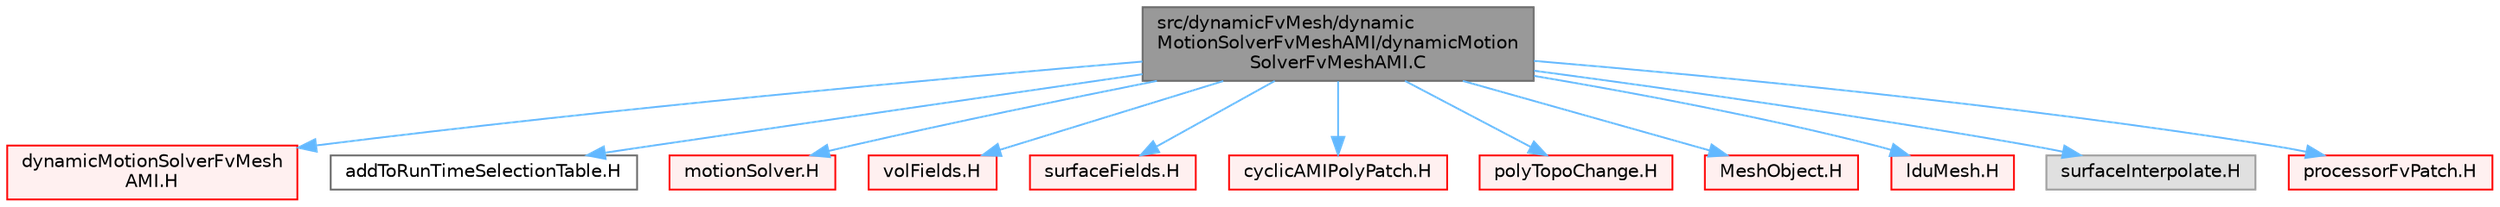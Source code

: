 digraph "src/dynamicFvMesh/dynamicMotionSolverFvMeshAMI/dynamicMotionSolverFvMeshAMI.C"
{
 // LATEX_PDF_SIZE
  bgcolor="transparent";
  edge [fontname=Helvetica,fontsize=10,labelfontname=Helvetica,labelfontsize=10];
  node [fontname=Helvetica,fontsize=10,shape=box,height=0.2,width=0.4];
  Node1 [id="Node000001",label="src/dynamicFvMesh/dynamic\lMotionSolverFvMeshAMI/dynamicMotion\lSolverFvMeshAMI.C",height=0.2,width=0.4,color="gray40", fillcolor="grey60", style="filled", fontcolor="black",tooltip=" "];
  Node1 -> Node2 [id="edge1_Node000001_Node000002",color="steelblue1",style="solid",tooltip=" "];
  Node2 [id="Node000002",label="dynamicMotionSolverFvMesh\lAMI.H",height=0.2,width=0.4,color="red", fillcolor="#FFF0F0", style="filled",URL="$dynamicMotionSolverFvMeshAMI_8H.html",tooltip=" "];
  Node1 -> Node372 [id="edge2_Node000001_Node000372",color="steelblue1",style="solid",tooltip=" "];
  Node372 [id="Node000372",label="addToRunTimeSelectionTable.H",height=0.2,width=0.4,color="grey40", fillcolor="white", style="filled",URL="$addToRunTimeSelectionTable_8H.html",tooltip="Macros for easy insertion into run-time selection tables."];
  Node1 -> Node373 [id="edge3_Node000001_Node000373",color="steelblue1",style="solid",tooltip=" "];
  Node373 [id="Node000373",label="motionSolver.H",height=0.2,width=0.4,color="red", fillcolor="#FFF0F0", style="filled",URL="$motionSolver_8H.html",tooltip=" "];
  Node1 -> Node374 [id="edge4_Node000001_Node000374",color="steelblue1",style="solid",tooltip=" "];
  Node374 [id="Node000374",label="volFields.H",height=0.2,width=0.4,color="red", fillcolor="#FFF0F0", style="filled",URL="$volFields_8H.html",tooltip=" "];
  Node1 -> Node411 [id="edge5_Node000001_Node000411",color="steelblue1",style="solid",tooltip=" "];
  Node411 [id="Node000411",label="surfaceFields.H",height=0.2,width=0.4,color="red", fillcolor="#FFF0F0", style="filled",URL="$surfaceFields_8H.html",tooltip="Foam::surfaceFields."];
  Node1 -> Node419 [id="edge6_Node000001_Node000419",color="steelblue1",style="solid",tooltip=" "];
  Node419 [id="Node000419",label="cyclicAMIPolyPatch.H",height=0.2,width=0.4,color="red", fillcolor="#FFF0F0", style="filled",URL="$cyclicAMIPolyPatch_8H.html",tooltip=" "];
  Node1 -> Node465 [id="edge7_Node000001_Node000465",color="steelblue1",style="solid",tooltip=" "];
  Node465 [id="Node000465",label="polyTopoChange.H",height=0.2,width=0.4,color="red", fillcolor="#FFF0F0", style="filled",URL="$polyTopoChange_8H.html",tooltip=" "];
  Node1 -> Node467 [id="edge8_Node000001_Node000467",color="steelblue1",style="solid",tooltip=" "];
  Node467 [id="Node000467",label="MeshObject.H",height=0.2,width=0.4,color="red", fillcolor="#FFF0F0", style="filled",URL="$MeshObject_8H.html",tooltip=" "];
  Node1 -> Node282 [id="edge9_Node000001_Node000282",color="steelblue1",style="solid",tooltip=" "];
  Node282 [id="Node000282",label="lduMesh.H",height=0.2,width=0.4,color="red", fillcolor="#FFF0F0", style="filled",URL="$lduMesh_8H.html",tooltip=" "];
  Node1 -> Node468 [id="edge10_Node000001_Node000468",color="steelblue1",style="solid",tooltip=" "];
  Node468 [id="Node000468",label="surfaceInterpolate.H",height=0.2,width=0.4,color="grey60", fillcolor="#E0E0E0", style="filled",tooltip=" "];
  Node1 -> Node469 [id="edge11_Node000001_Node000469",color="steelblue1",style="solid",tooltip=" "];
  Node469 [id="Node000469",label="processorFvPatch.H",height=0.2,width=0.4,color="red", fillcolor="#FFF0F0", style="filled",URL="$processorFvPatch_8H.html",tooltip=" "];
}
